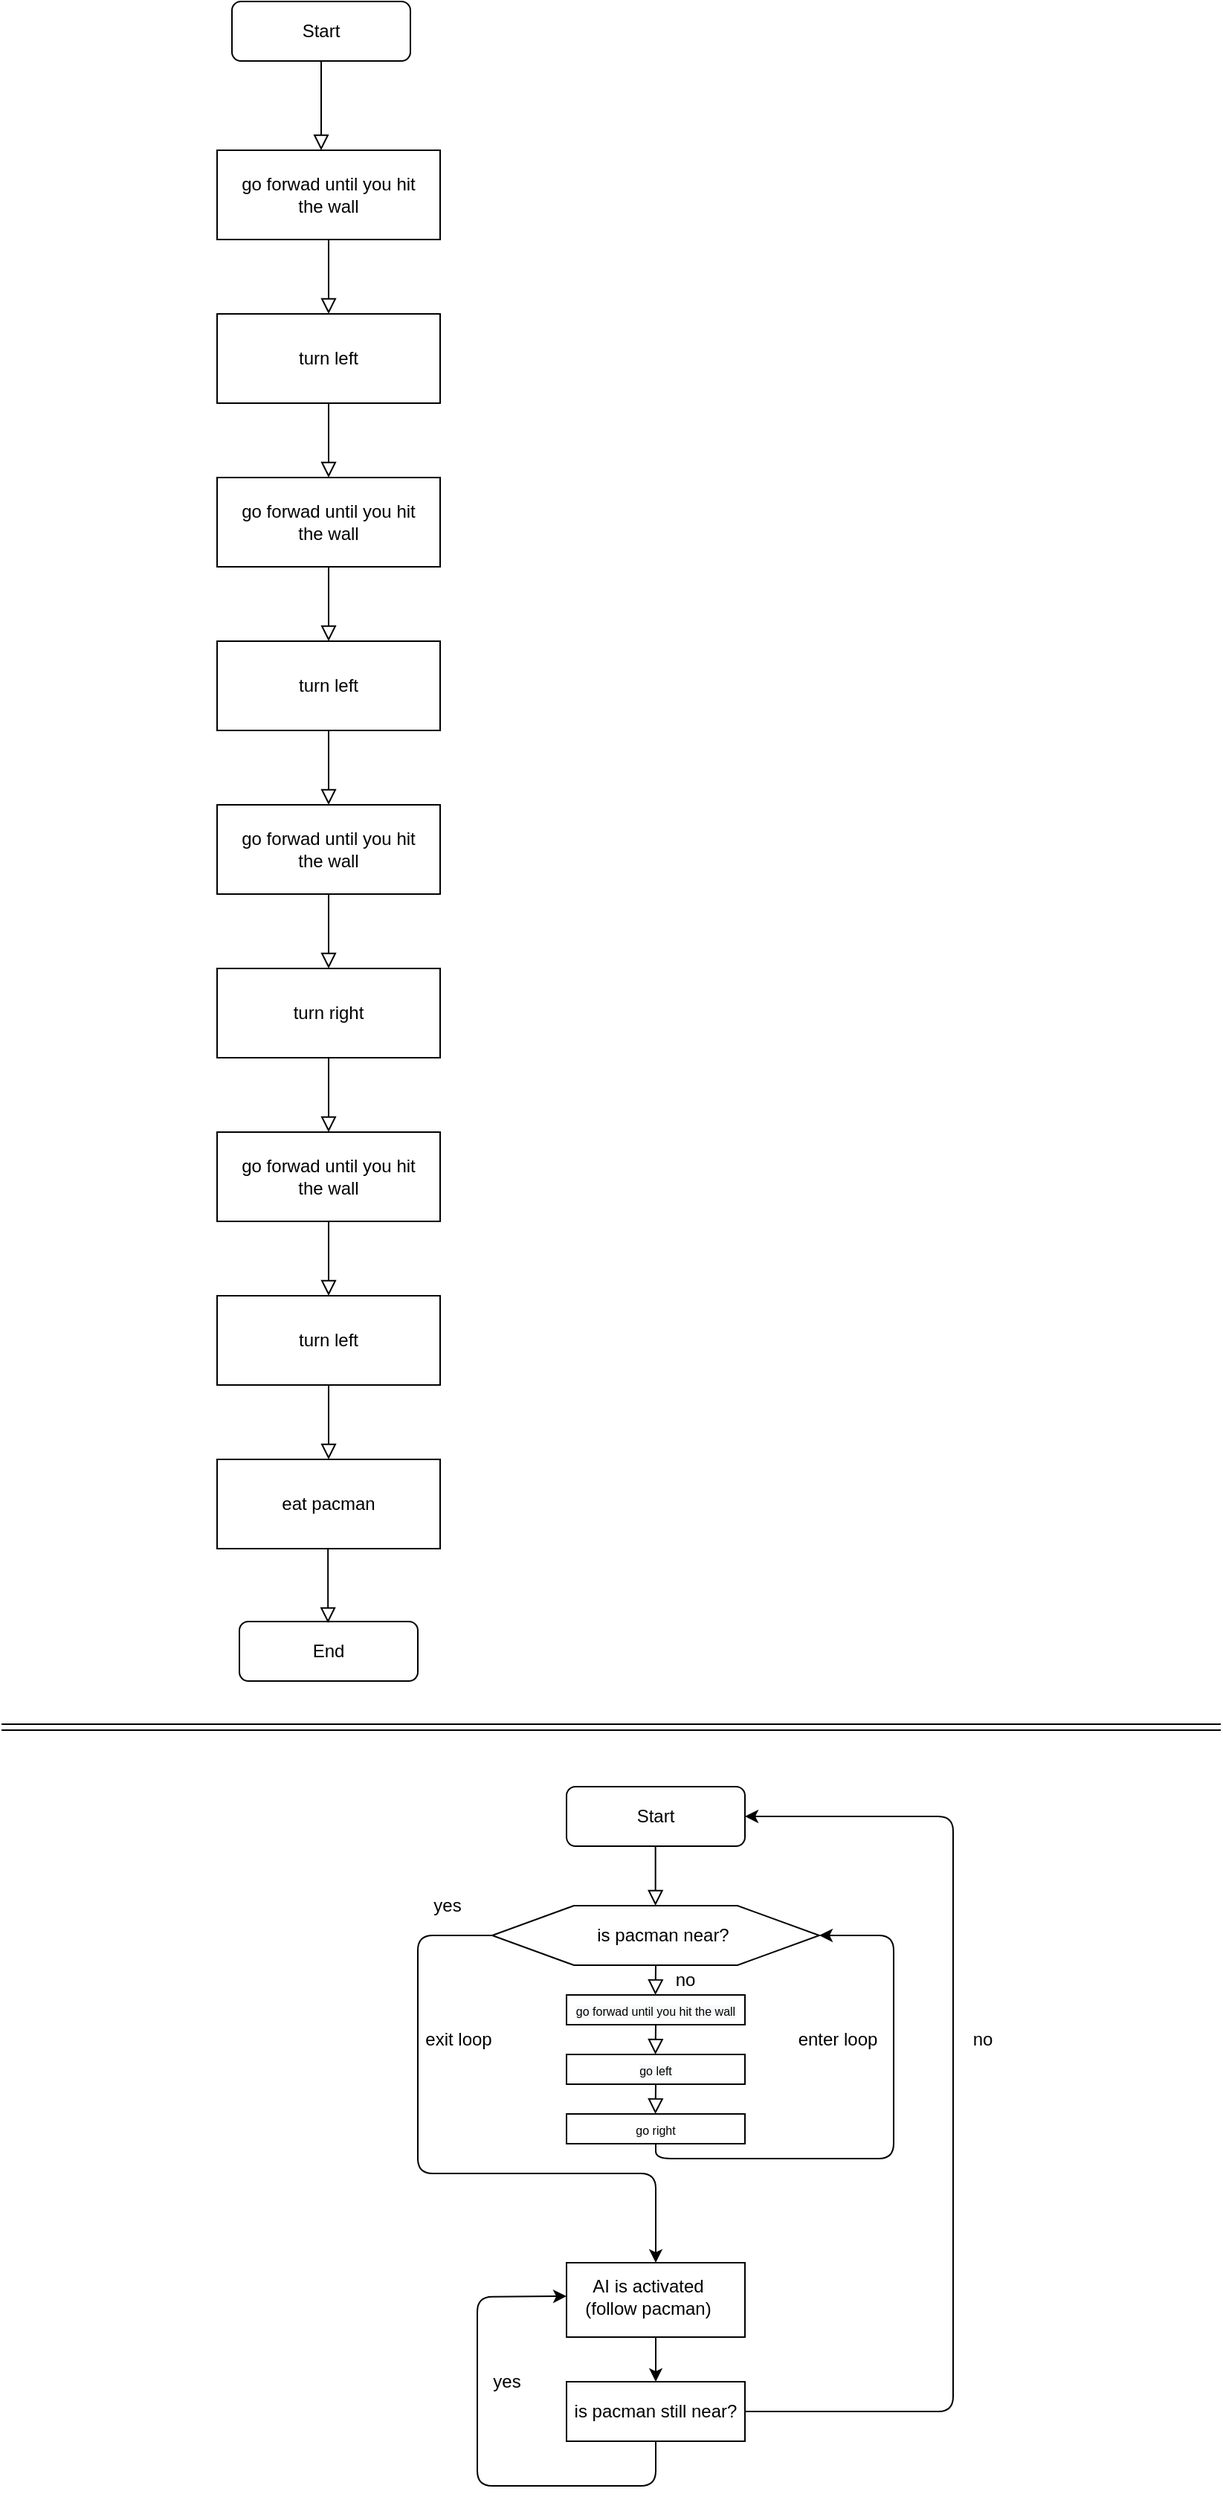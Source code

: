 <mxfile version="13.1.3" type="github">
  <diagram id="C5RBs43oDa-KdzZeNtuy" name="Page-1">
    <mxGraphModel dx="920" dy="1367" grid="1" gridSize="10" guides="1" tooltips="1" connect="1" arrows="1" fold="1" page="1" pageScale="1" pageWidth="827" pageHeight="1169" math="0" shadow="0">
      <root>
        <mxCell id="WIyWlLk6GJQsqaUBKTNV-0" />
        <mxCell id="WIyWlLk6GJQsqaUBKTNV-1" parent="WIyWlLk6GJQsqaUBKTNV-0" />
        <mxCell id="WIyWlLk6GJQsqaUBKTNV-2" value="" style="rounded=0;html=1;jettySize=auto;orthogonalLoop=1;fontSize=11;endArrow=block;endFill=0;endSize=8;strokeWidth=1;shadow=0;labelBackgroundColor=none;edgeStyle=orthogonalEdgeStyle;entryX=0.5;entryY=0;entryDx=0;entryDy=0;" parent="WIyWlLk6GJQsqaUBKTNV-1" source="WIyWlLk6GJQsqaUBKTNV-3" edge="1">
          <mxGeometry relative="1" as="geometry">
            <mxPoint x="215" y="180.0" as="targetPoint" />
          </mxGeometry>
        </mxCell>
        <mxCell id="WIyWlLk6GJQsqaUBKTNV-3" value="Start" style="rounded=1;whiteSpace=wrap;html=1;fontSize=12;glass=0;strokeWidth=1;shadow=0;" parent="WIyWlLk6GJQsqaUBKTNV-1" vertex="1">
          <mxGeometry x="155" y="80" width="120" height="40" as="geometry" />
        </mxCell>
        <mxCell id="WIyWlLk6GJQsqaUBKTNV-4" value="" style="rounded=0;html=1;jettySize=auto;orthogonalLoop=1;fontSize=11;endArrow=block;endFill=0;endSize=8;strokeWidth=1;shadow=0;labelBackgroundColor=none;edgeStyle=orthogonalEdgeStyle;exitX=0.5;exitY=1;exitDx=0;exitDy=0;" parent="WIyWlLk6GJQsqaUBKTNV-1" source="0fuXFUwvZUBsQNWXznji-1" edge="1">
          <mxGeometry y="40" relative="1" as="geometry">
            <mxPoint as="offset" />
            <mxPoint x="220" y="250" as="sourcePoint" />
            <mxPoint x="220.0" y="290" as="targetPoint" />
          </mxGeometry>
        </mxCell>
        <mxCell id="0fuXFUwvZUBsQNWXznji-1" value="" style="rounded=0;whiteSpace=wrap;html=1;" vertex="1" parent="WIyWlLk6GJQsqaUBKTNV-1">
          <mxGeometry x="145" y="180" width="150" height="60" as="geometry" />
        </mxCell>
        <mxCell id="0fuXFUwvZUBsQNWXznji-2" value="go forwad until you hit the wall" style="text;html=1;strokeColor=none;fillColor=none;align=center;verticalAlign=middle;whiteSpace=wrap;rounded=0;" vertex="1" parent="WIyWlLk6GJQsqaUBKTNV-1">
          <mxGeometry x="155" y="200" width="130" height="20" as="geometry" />
        </mxCell>
        <mxCell id="0fuXFUwvZUBsQNWXznji-4" value="" style="rounded=0;html=1;jettySize=auto;orthogonalLoop=1;fontSize=11;endArrow=block;endFill=0;endSize=8;strokeWidth=1;shadow=0;labelBackgroundColor=none;edgeStyle=orthogonalEdgeStyle;exitX=0.5;exitY=1;exitDx=0;exitDy=0;" edge="1" parent="WIyWlLk6GJQsqaUBKTNV-1" source="0fuXFUwvZUBsQNWXznji-5">
          <mxGeometry y="40" relative="1" as="geometry">
            <mxPoint as="offset" />
            <mxPoint x="220" y="360" as="sourcePoint" />
            <mxPoint x="220.0" y="400" as="targetPoint" />
          </mxGeometry>
        </mxCell>
        <mxCell id="0fuXFUwvZUBsQNWXznji-5" value="" style="rounded=0;whiteSpace=wrap;html=1;" vertex="1" parent="WIyWlLk6GJQsqaUBKTNV-1">
          <mxGeometry x="145" y="290" width="150" height="60" as="geometry" />
        </mxCell>
        <mxCell id="0fuXFUwvZUBsQNWXznji-6" value="turn left" style="text;html=1;strokeColor=none;fillColor=none;align=center;verticalAlign=middle;whiteSpace=wrap;rounded=0;" vertex="1" parent="WIyWlLk6GJQsqaUBKTNV-1">
          <mxGeometry x="155" y="310" width="130" height="20" as="geometry" />
        </mxCell>
        <mxCell id="0fuXFUwvZUBsQNWXznji-13" value="" style="rounded=0;html=1;jettySize=auto;orthogonalLoop=1;fontSize=11;endArrow=block;endFill=0;endSize=8;strokeWidth=1;shadow=0;labelBackgroundColor=none;edgeStyle=orthogonalEdgeStyle;exitX=0.5;exitY=1;exitDx=0;exitDy=0;" edge="1" parent="WIyWlLk6GJQsqaUBKTNV-1" source="0fuXFUwvZUBsQNWXznji-14">
          <mxGeometry y="40" relative="1" as="geometry">
            <mxPoint as="offset" />
            <mxPoint x="220" y="470" as="sourcePoint" />
            <mxPoint x="220.0" y="510" as="targetPoint" />
          </mxGeometry>
        </mxCell>
        <mxCell id="0fuXFUwvZUBsQNWXznji-14" value="" style="rounded=0;whiteSpace=wrap;html=1;" vertex="1" parent="WIyWlLk6GJQsqaUBKTNV-1">
          <mxGeometry x="145" y="400" width="150" height="60" as="geometry" />
        </mxCell>
        <mxCell id="0fuXFUwvZUBsQNWXznji-16" value="go forwad until you hit the wall" style="text;html=1;strokeColor=none;fillColor=none;align=center;verticalAlign=middle;whiteSpace=wrap;rounded=0;" vertex="1" parent="WIyWlLk6GJQsqaUBKTNV-1">
          <mxGeometry x="155" y="420" width="130" height="20" as="geometry" />
        </mxCell>
        <mxCell id="0fuXFUwvZUBsQNWXznji-17" value="" style="rounded=0;html=1;jettySize=auto;orthogonalLoop=1;fontSize=11;endArrow=block;endFill=0;endSize=8;strokeWidth=1;shadow=0;labelBackgroundColor=none;edgeStyle=orthogonalEdgeStyle;exitX=0.5;exitY=1;exitDx=0;exitDy=0;" edge="1" parent="WIyWlLk6GJQsqaUBKTNV-1" source="0fuXFUwvZUBsQNWXznji-18">
          <mxGeometry y="40" relative="1" as="geometry">
            <mxPoint as="offset" />
            <mxPoint x="220" y="580" as="sourcePoint" />
            <mxPoint x="220.0" y="620" as="targetPoint" />
          </mxGeometry>
        </mxCell>
        <mxCell id="0fuXFUwvZUBsQNWXznji-18" value="" style="rounded=0;whiteSpace=wrap;html=1;" vertex="1" parent="WIyWlLk6GJQsqaUBKTNV-1">
          <mxGeometry x="145" y="510" width="150" height="60" as="geometry" />
        </mxCell>
        <mxCell id="0fuXFUwvZUBsQNWXznji-19" value="turn left" style="text;html=1;strokeColor=none;fillColor=none;align=center;verticalAlign=middle;whiteSpace=wrap;rounded=0;" vertex="1" parent="WIyWlLk6GJQsqaUBKTNV-1">
          <mxGeometry x="155" y="530" width="130" height="20" as="geometry" />
        </mxCell>
        <mxCell id="0fuXFUwvZUBsQNWXznji-23" value="" style="rounded=0;html=1;jettySize=auto;orthogonalLoop=1;fontSize=11;endArrow=block;endFill=0;endSize=8;strokeWidth=1;shadow=0;labelBackgroundColor=none;edgeStyle=orthogonalEdgeStyle;exitX=0.5;exitY=1;exitDx=0;exitDy=0;" edge="1" parent="WIyWlLk6GJQsqaUBKTNV-1" source="0fuXFUwvZUBsQNWXznji-24">
          <mxGeometry y="40" relative="1" as="geometry">
            <mxPoint as="offset" />
            <mxPoint x="220" y="690" as="sourcePoint" />
            <mxPoint x="220.0" y="730" as="targetPoint" />
          </mxGeometry>
        </mxCell>
        <mxCell id="0fuXFUwvZUBsQNWXznji-24" value="" style="rounded=0;whiteSpace=wrap;html=1;" vertex="1" parent="WIyWlLk6GJQsqaUBKTNV-1">
          <mxGeometry x="145" y="620" width="150" height="60" as="geometry" />
        </mxCell>
        <mxCell id="0fuXFUwvZUBsQNWXznji-25" value="go forwad until you hit the wall" style="text;html=1;strokeColor=none;fillColor=none;align=center;verticalAlign=middle;whiteSpace=wrap;rounded=0;" vertex="1" parent="WIyWlLk6GJQsqaUBKTNV-1">
          <mxGeometry x="155" y="640" width="130" height="20" as="geometry" />
        </mxCell>
        <mxCell id="0fuXFUwvZUBsQNWXznji-26" value="" style="rounded=0;html=1;jettySize=auto;orthogonalLoop=1;fontSize=11;endArrow=block;endFill=0;endSize=8;strokeWidth=1;shadow=0;labelBackgroundColor=none;edgeStyle=orthogonalEdgeStyle;exitX=0.5;exitY=1;exitDx=0;exitDy=0;" edge="1" parent="WIyWlLk6GJQsqaUBKTNV-1" source="0fuXFUwvZUBsQNWXznji-27">
          <mxGeometry y="40" relative="1" as="geometry">
            <mxPoint as="offset" />
            <mxPoint x="220" y="800" as="sourcePoint" />
            <mxPoint x="220.0" y="840" as="targetPoint" />
          </mxGeometry>
        </mxCell>
        <mxCell id="0fuXFUwvZUBsQNWXznji-27" value="" style="rounded=0;whiteSpace=wrap;html=1;" vertex="1" parent="WIyWlLk6GJQsqaUBKTNV-1">
          <mxGeometry x="145" y="730" width="150" height="60" as="geometry" />
        </mxCell>
        <mxCell id="0fuXFUwvZUBsQNWXznji-28" value="turn right" style="text;html=1;strokeColor=none;fillColor=none;align=center;verticalAlign=middle;whiteSpace=wrap;rounded=0;" vertex="1" parent="WIyWlLk6GJQsqaUBKTNV-1">
          <mxGeometry x="155" y="750" width="130" height="20" as="geometry" />
        </mxCell>
        <mxCell id="0fuXFUwvZUBsQNWXznji-38" value="" style="rounded=0;html=1;jettySize=auto;orthogonalLoop=1;fontSize=11;endArrow=block;endFill=0;endSize=8;strokeWidth=1;shadow=0;labelBackgroundColor=none;edgeStyle=orthogonalEdgeStyle;exitX=0.5;exitY=1;exitDx=0;exitDy=0;" edge="1" parent="WIyWlLk6GJQsqaUBKTNV-1" source="0fuXFUwvZUBsQNWXznji-39">
          <mxGeometry y="40" relative="1" as="geometry">
            <mxPoint as="offset" />
            <mxPoint x="220" y="910" as="sourcePoint" />
            <mxPoint x="220.0" y="950" as="targetPoint" />
          </mxGeometry>
        </mxCell>
        <mxCell id="0fuXFUwvZUBsQNWXznji-39" value="" style="rounded=0;whiteSpace=wrap;html=1;" vertex="1" parent="WIyWlLk6GJQsqaUBKTNV-1">
          <mxGeometry x="145" y="840" width="150" height="60" as="geometry" />
        </mxCell>
        <mxCell id="0fuXFUwvZUBsQNWXznji-40" value="go forwad until you hit the wall" style="text;html=1;strokeColor=none;fillColor=none;align=center;verticalAlign=middle;whiteSpace=wrap;rounded=0;" vertex="1" parent="WIyWlLk6GJQsqaUBKTNV-1">
          <mxGeometry x="155" y="860" width="130" height="20" as="geometry" />
        </mxCell>
        <mxCell id="0fuXFUwvZUBsQNWXznji-41" value="" style="rounded=0;html=1;jettySize=auto;orthogonalLoop=1;fontSize=11;endArrow=block;endFill=0;endSize=8;strokeWidth=1;shadow=0;labelBackgroundColor=none;edgeStyle=orthogonalEdgeStyle;exitX=0.5;exitY=1;exitDx=0;exitDy=0;" edge="1" parent="WIyWlLk6GJQsqaUBKTNV-1" source="0fuXFUwvZUBsQNWXznji-42">
          <mxGeometry y="40" relative="1" as="geometry">
            <mxPoint as="offset" />
            <mxPoint x="220" y="1020" as="sourcePoint" />
            <mxPoint x="220.0" y="1060" as="targetPoint" />
          </mxGeometry>
        </mxCell>
        <mxCell id="0fuXFUwvZUBsQNWXznji-42" value="" style="rounded=0;whiteSpace=wrap;html=1;" vertex="1" parent="WIyWlLk6GJQsqaUBKTNV-1">
          <mxGeometry x="145" y="950" width="150" height="60" as="geometry" />
        </mxCell>
        <mxCell id="0fuXFUwvZUBsQNWXznji-43" value="turn left" style="text;html=1;strokeColor=none;fillColor=none;align=center;verticalAlign=middle;whiteSpace=wrap;rounded=0;" vertex="1" parent="WIyWlLk6GJQsqaUBKTNV-1">
          <mxGeometry x="155" y="970" width="130" height="20" as="geometry" />
        </mxCell>
        <mxCell id="0fuXFUwvZUBsQNWXznji-44" value="" style="rounded=0;whiteSpace=wrap;html=1;" vertex="1" parent="WIyWlLk6GJQsqaUBKTNV-1">
          <mxGeometry x="145" y="1060" width="150" height="60" as="geometry" />
        </mxCell>
        <mxCell id="0fuXFUwvZUBsQNWXznji-45" value="eat pacman" style="text;html=1;strokeColor=none;fillColor=none;align=center;verticalAlign=middle;whiteSpace=wrap;rounded=0;" vertex="1" parent="WIyWlLk6GJQsqaUBKTNV-1">
          <mxGeometry x="155" y="1080" width="130" height="20" as="geometry" />
        </mxCell>
        <mxCell id="0fuXFUwvZUBsQNWXznji-46" value="End" style="rounded=1;whiteSpace=wrap;html=1;fontSize=12;glass=0;strokeWidth=1;shadow=0;" vertex="1" parent="WIyWlLk6GJQsqaUBKTNV-1">
          <mxGeometry x="160" y="1169" width="120" height="40" as="geometry" />
        </mxCell>
        <mxCell id="0fuXFUwvZUBsQNWXznji-49" value="" style="rounded=0;html=1;jettySize=auto;orthogonalLoop=1;fontSize=11;endArrow=block;endFill=0;endSize=8;strokeWidth=1;shadow=0;labelBackgroundColor=none;edgeStyle=orthogonalEdgeStyle;exitX=0.5;exitY=1;exitDx=0;exitDy=0;" edge="1" parent="WIyWlLk6GJQsqaUBKTNV-1">
          <mxGeometry y="40" relative="1" as="geometry">
            <mxPoint as="offset" />
            <mxPoint x="219.58" y="1120" as="sourcePoint" />
            <mxPoint x="219.58" y="1170" as="targetPoint" />
          </mxGeometry>
        </mxCell>
        <mxCell id="0fuXFUwvZUBsQNWXznji-51" value="" style="rounded=0;html=1;jettySize=auto;orthogonalLoop=1;fontSize=11;endArrow=block;endFill=0;endSize=8;strokeWidth=1;shadow=0;labelBackgroundColor=none;edgeStyle=orthogonalEdgeStyle;" edge="1" parent="WIyWlLk6GJQsqaUBKTNV-1">
          <mxGeometry relative="1" as="geometry">
            <mxPoint x="439.83" y="1360" as="targetPoint" />
            <mxPoint x="439.83" y="1320" as="sourcePoint" />
            <Array as="points">
              <mxPoint x="439.83" y="1320" />
              <mxPoint x="439.83" y="1320" />
            </Array>
          </mxGeometry>
        </mxCell>
        <mxCell id="0fuXFUwvZUBsQNWXznji-52" value="Start" style="rounded=1;whiteSpace=wrap;html=1;fontSize=12;glass=0;strokeWidth=1;shadow=0;" vertex="1" parent="WIyWlLk6GJQsqaUBKTNV-1">
          <mxGeometry x="380" y="1280" width="120" height="40" as="geometry" />
        </mxCell>
        <mxCell id="0fuXFUwvZUBsQNWXznji-53" value="" style="shape=link;html=1;" edge="1" parent="WIyWlLk6GJQsqaUBKTNV-1">
          <mxGeometry width="50" height="50" relative="1" as="geometry">
            <mxPoint y="1240" as="sourcePoint" />
            <mxPoint x="820" y="1240" as="targetPoint" />
          </mxGeometry>
        </mxCell>
        <mxCell id="0fuXFUwvZUBsQNWXznji-54" value="" style="shape=hexagon;perimeter=hexagonPerimeter2;whiteSpace=wrap;html=1;" vertex="1" parent="WIyWlLk6GJQsqaUBKTNV-1">
          <mxGeometry x="330" y="1360" width="220" height="40" as="geometry" />
        </mxCell>
        <mxCell id="0fuXFUwvZUBsQNWXznji-55" value="is pacman near?" style="text;html=1;strokeColor=none;fillColor=none;align=center;verticalAlign=middle;whiteSpace=wrap;rounded=0;" vertex="1" parent="WIyWlLk6GJQsqaUBKTNV-1">
          <mxGeometry x="390" y="1370" width="110" height="20" as="geometry" />
        </mxCell>
        <mxCell id="0fuXFUwvZUBsQNWXznji-57" value="" style="endArrow=classic;html=1;exitX=0;exitY=0.5;exitDx=0;exitDy=0;" edge="1" parent="WIyWlLk6GJQsqaUBKTNV-1" source="0fuXFUwvZUBsQNWXznji-54">
          <mxGeometry width="50" height="50" relative="1" as="geometry">
            <mxPoint x="380" y="1720" as="sourcePoint" />
            <mxPoint x="440" y="1600" as="targetPoint" />
            <Array as="points">
              <mxPoint x="280" y="1380" />
              <mxPoint x="280" y="1540" />
              <mxPoint x="440" y="1540" />
            </Array>
          </mxGeometry>
        </mxCell>
        <mxCell id="0fuXFUwvZUBsQNWXznji-58" value="&lt;font style=&quot;font-size: 8px&quot;&gt;&lt;span style=&quot;color: rgb(0 , 0 , 0) ; font-family: &amp;#34;helvetica&amp;#34; ; font-style: normal ; font-weight: 400 ; letter-spacing: normal ; text-align: center ; text-indent: 0px ; text-transform: none ; word-spacing: 0px ; background-color: rgb(248 , 249 , 250) ; float: none ; display: inline&quot;&gt;go forwad until you hit the wall&lt;/span&gt;&lt;br&gt;&lt;/font&gt;" style="rounded=0;whiteSpace=wrap;html=1;" vertex="1" parent="WIyWlLk6GJQsqaUBKTNV-1">
          <mxGeometry x="380" y="1420" width="120" height="20" as="geometry" />
        </mxCell>
        <mxCell id="0fuXFUwvZUBsQNWXznji-60" value="exit loop" style="text;html=1;strokeColor=none;fillColor=none;align=center;verticalAlign=middle;whiteSpace=wrap;rounded=0;" vertex="1" parent="WIyWlLk6GJQsqaUBKTNV-1">
          <mxGeometry x="275" y="1440" width="65" height="20" as="geometry" />
        </mxCell>
        <mxCell id="0fuXFUwvZUBsQNWXznji-61" value="" style="rounded=0;html=1;jettySize=auto;orthogonalLoop=1;fontSize=11;endArrow=block;endFill=0;endSize=8;strokeWidth=1;shadow=0;labelBackgroundColor=none;edgeStyle=orthogonalEdgeStyle;" edge="1" parent="WIyWlLk6GJQsqaUBKTNV-1">
          <mxGeometry relative="1" as="geometry">
            <mxPoint x="439.8" y="1420" as="targetPoint" />
            <mxPoint x="440" y="1400" as="sourcePoint" />
            <Array as="points">
              <mxPoint x="440" y="1400" />
            </Array>
          </mxGeometry>
        </mxCell>
        <mxCell id="0fuXFUwvZUBsQNWXznji-62" value="&lt;font style=&quot;font-size: 8px&quot;&gt;&lt;span style=&quot;color: rgb(0 , 0 , 0) ; font-family: &amp;#34;helvetica&amp;#34; ; font-style: normal ; font-weight: 400 ; letter-spacing: normal ; text-align: center ; text-indent: 0px ; text-transform: none ; word-spacing: 0px ; background-color: rgb(248 , 249 , 250) ; float: none ; display: inline&quot;&gt;go left&lt;/span&gt;&lt;br&gt;&lt;/font&gt;" style="rounded=0;whiteSpace=wrap;html=1;" vertex="1" parent="WIyWlLk6GJQsqaUBKTNV-1">
          <mxGeometry x="380" y="1460" width="120" height="20" as="geometry" />
        </mxCell>
        <mxCell id="0fuXFUwvZUBsQNWXznji-63" value="" style="rounded=0;html=1;jettySize=auto;orthogonalLoop=1;fontSize=11;endArrow=block;endFill=0;endSize=8;strokeWidth=1;shadow=0;labelBackgroundColor=none;edgeStyle=orthogonalEdgeStyle;" edge="1" parent="WIyWlLk6GJQsqaUBKTNV-1">
          <mxGeometry relative="1" as="geometry">
            <mxPoint x="439.8" y="1460" as="targetPoint" />
            <mxPoint x="440" y="1440" as="sourcePoint" />
            <Array as="points">
              <mxPoint x="440" y="1440" />
            </Array>
          </mxGeometry>
        </mxCell>
        <mxCell id="0fuXFUwvZUBsQNWXznji-64" value="&lt;font style=&quot;font-size: 8px&quot;&gt;go right&lt;/font&gt;" style="rounded=0;whiteSpace=wrap;html=1;" vertex="1" parent="WIyWlLk6GJQsqaUBKTNV-1">
          <mxGeometry x="380" y="1500" width="120" height="20" as="geometry" />
        </mxCell>
        <mxCell id="0fuXFUwvZUBsQNWXznji-65" value="" style="rounded=0;html=1;jettySize=auto;orthogonalLoop=1;fontSize=11;endArrow=block;endFill=0;endSize=8;strokeWidth=1;shadow=0;labelBackgroundColor=none;edgeStyle=orthogonalEdgeStyle;" edge="1" parent="WIyWlLk6GJQsqaUBKTNV-1">
          <mxGeometry relative="1" as="geometry">
            <mxPoint x="439.8" y="1500" as="targetPoint" />
            <mxPoint x="440" y="1480" as="sourcePoint" />
            <Array as="points">
              <mxPoint x="440" y="1480" />
            </Array>
          </mxGeometry>
        </mxCell>
        <mxCell id="0fuXFUwvZUBsQNWXznji-66" value="" style="endArrow=classic;html=1;exitX=0.5;exitY=1;exitDx=0;exitDy=0;entryX=1;entryY=0.5;entryDx=0;entryDy=0;" edge="1" parent="WIyWlLk6GJQsqaUBKTNV-1" source="0fuXFUwvZUBsQNWXznji-64" target="0fuXFUwvZUBsQNWXznji-54">
          <mxGeometry width="50" height="50" relative="1" as="geometry">
            <mxPoint x="460" y="1420" as="sourcePoint" />
            <mxPoint x="510" y="1370" as="targetPoint" />
            <Array as="points">
              <mxPoint x="440" y="1530" />
              <mxPoint x="600" y="1530" />
              <mxPoint x="600" y="1380" />
            </Array>
          </mxGeometry>
        </mxCell>
        <mxCell id="0fuXFUwvZUBsQNWXznji-67" value="enter loop" style="text;html=1;strokeColor=none;fillColor=none;align=center;verticalAlign=middle;whiteSpace=wrap;rounded=0;" vertex="1" parent="WIyWlLk6GJQsqaUBKTNV-1">
          <mxGeometry x="530" y="1440" width="65" height="20" as="geometry" />
        </mxCell>
        <mxCell id="0fuXFUwvZUBsQNWXznji-68" value="" style="rounded=0;whiteSpace=wrap;html=1;" vertex="1" parent="WIyWlLk6GJQsqaUBKTNV-1">
          <mxGeometry x="380" y="1600" width="120" height="50" as="geometry" />
        </mxCell>
        <mxCell id="0fuXFUwvZUBsQNWXznji-69" value="AI is activated&lt;br&gt;(follow pacman)" style="text;html=1;strokeColor=none;fillColor=none;align=center;verticalAlign=middle;whiteSpace=wrap;rounded=0;" vertex="1" parent="WIyWlLk6GJQsqaUBKTNV-1">
          <mxGeometry x="380" y="1605" width="110" height="35" as="geometry" />
        </mxCell>
        <mxCell id="0fuXFUwvZUBsQNWXznji-70" value="" style="endArrow=classic;html=1;exitX=0.5;exitY=1;exitDx=0;exitDy=0;" edge="1" parent="WIyWlLk6GJQsqaUBKTNV-1" source="0fuXFUwvZUBsQNWXznji-68">
          <mxGeometry width="50" height="50" relative="1" as="geometry">
            <mxPoint x="460" y="1590" as="sourcePoint" />
            <mxPoint x="440" y="1680" as="targetPoint" />
          </mxGeometry>
        </mxCell>
        <mxCell id="0fuXFUwvZUBsQNWXznji-71" value="is pacman still near?" style="rounded=0;whiteSpace=wrap;html=1;" vertex="1" parent="WIyWlLk6GJQsqaUBKTNV-1">
          <mxGeometry x="380" y="1680" width="120" height="40" as="geometry" />
        </mxCell>
        <mxCell id="0fuXFUwvZUBsQNWXznji-73" value="" style="endArrow=classic;html=1;exitX=0.5;exitY=1;exitDx=0;exitDy=0;entryX=0;entryY=0.5;entryDx=0;entryDy=0;" edge="1" parent="WIyWlLk6GJQsqaUBKTNV-1" source="0fuXFUwvZUBsQNWXznji-71" target="0fuXFUwvZUBsQNWXznji-69">
          <mxGeometry width="50" height="50" relative="1" as="geometry">
            <mxPoint x="460" y="1590" as="sourcePoint" />
            <mxPoint x="440" y="1750" as="targetPoint" />
            <Array as="points">
              <mxPoint x="440" y="1750" />
              <mxPoint x="320" y="1750" />
              <mxPoint x="320" y="1623" />
            </Array>
          </mxGeometry>
        </mxCell>
        <mxCell id="0fuXFUwvZUBsQNWXznji-75" value="yes" style="text;html=1;strokeColor=none;fillColor=none;align=center;verticalAlign=middle;whiteSpace=wrap;rounded=0;" vertex="1" parent="WIyWlLk6GJQsqaUBKTNV-1">
          <mxGeometry x="320" y="1670" width="40" height="20" as="geometry" />
        </mxCell>
        <mxCell id="0fuXFUwvZUBsQNWXznji-86" value="" style="endArrow=classic;html=1;exitX=1;exitY=0.5;exitDx=0;exitDy=0;entryX=1;entryY=0.5;entryDx=0;entryDy=0;" edge="1" parent="WIyWlLk6GJQsqaUBKTNV-1" source="0fuXFUwvZUBsQNWXznji-71" target="0fuXFUwvZUBsQNWXznji-52">
          <mxGeometry width="50" height="50" relative="1" as="geometry">
            <mxPoint x="460" y="1590" as="sourcePoint" />
            <mxPoint x="680" y="1700" as="targetPoint" />
            <Array as="points">
              <mxPoint x="640" y="1700" />
              <mxPoint x="640" y="1300" />
            </Array>
          </mxGeometry>
        </mxCell>
        <mxCell id="0fuXFUwvZUBsQNWXznji-87" value="no" style="text;html=1;strokeColor=none;fillColor=none;align=center;verticalAlign=middle;whiteSpace=wrap;rounded=0;" vertex="1" parent="WIyWlLk6GJQsqaUBKTNV-1">
          <mxGeometry x="640" y="1440" width="40" height="20" as="geometry" />
        </mxCell>
        <mxCell id="0fuXFUwvZUBsQNWXznji-88" value="yes" style="text;html=1;strokeColor=none;fillColor=none;align=center;verticalAlign=middle;whiteSpace=wrap;rounded=0;" vertex="1" parent="WIyWlLk6GJQsqaUBKTNV-1">
          <mxGeometry x="280" y="1350" width="40" height="20" as="geometry" />
        </mxCell>
        <mxCell id="0fuXFUwvZUBsQNWXznji-90" value="no" style="text;html=1;strokeColor=none;fillColor=none;align=center;verticalAlign=middle;whiteSpace=wrap;rounded=0;" vertex="1" parent="WIyWlLk6GJQsqaUBKTNV-1">
          <mxGeometry x="440" y="1400" width="40" height="20" as="geometry" />
        </mxCell>
      </root>
    </mxGraphModel>
  </diagram>
</mxfile>
